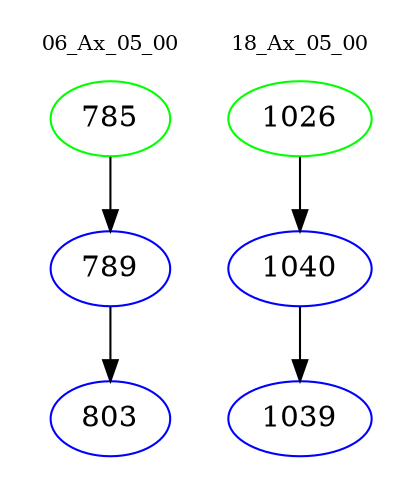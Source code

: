 digraph{
subgraph cluster_0 {
color = white
label = "06_Ax_05_00";
fontsize=10;
T0_785 [label="785", color="green"]
T0_785 -> T0_789 [color="black"]
T0_789 [label="789", color="blue"]
T0_789 -> T0_803 [color="black"]
T0_803 [label="803", color="blue"]
}
subgraph cluster_1 {
color = white
label = "18_Ax_05_00";
fontsize=10;
T1_1026 [label="1026", color="green"]
T1_1026 -> T1_1040 [color="black"]
T1_1040 [label="1040", color="blue"]
T1_1040 -> T1_1039 [color="black"]
T1_1039 [label="1039", color="blue"]
}
}
